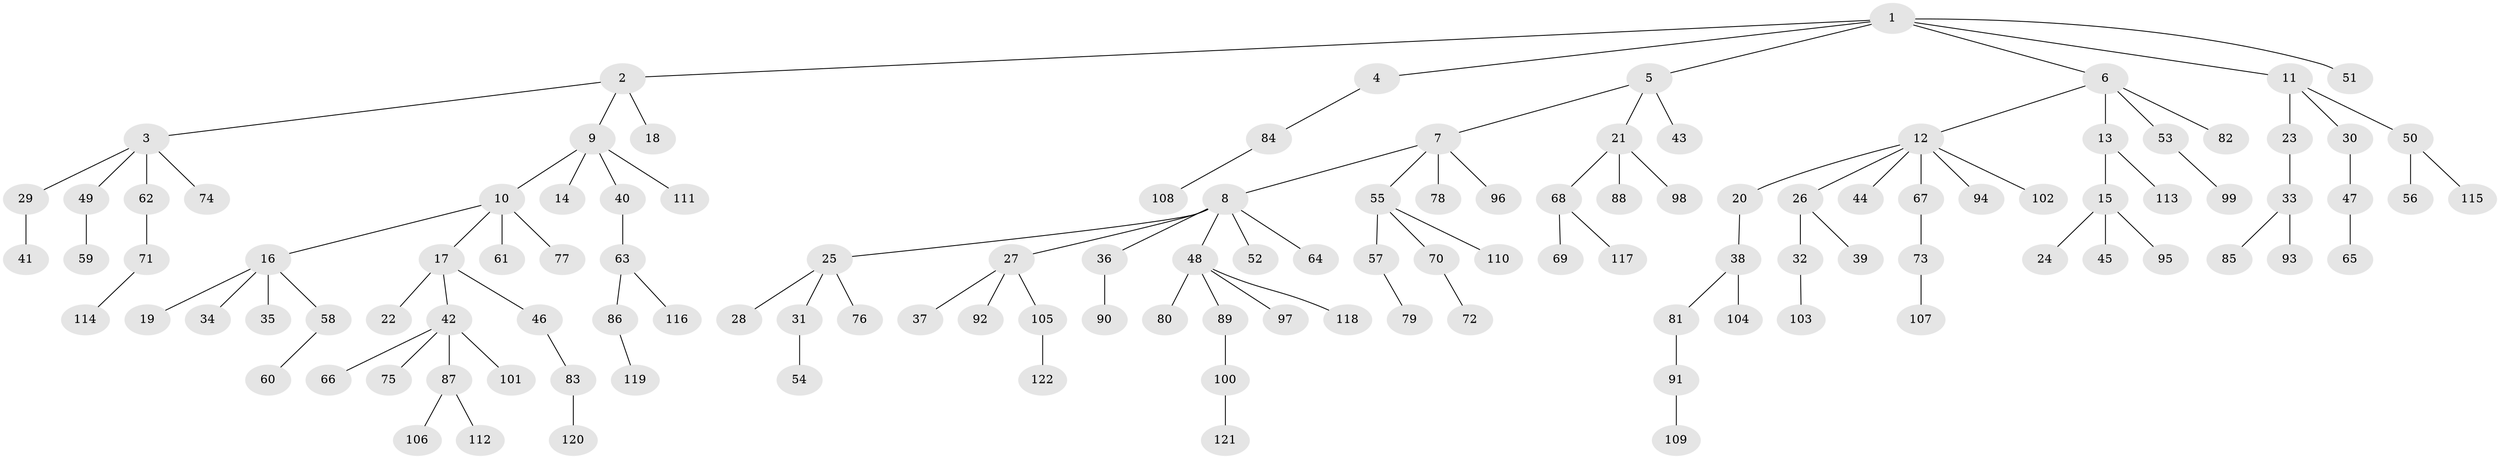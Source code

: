 // coarse degree distribution, {1: 0.7534246575342466, 2: 0.1780821917808219, 16: 0.0136986301369863, 4: 0.0273972602739726, 34: 0.0136986301369863, 5: 0.0136986301369863}
// Generated by graph-tools (version 1.1) at 2025/56/03/04/25 21:56:01]
// undirected, 122 vertices, 121 edges
graph export_dot {
graph [start="1"]
  node [color=gray90,style=filled];
  1;
  2;
  3;
  4;
  5;
  6;
  7;
  8;
  9;
  10;
  11;
  12;
  13;
  14;
  15;
  16;
  17;
  18;
  19;
  20;
  21;
  22;
  23;
  24;
  25;
  26;
  27;
  28;
  29;
  30;
  31;
  32;
  33;
  34;
  35;
  36;
  37;
  38;
  39;
  40;
  41;
  42;
  43;
  44;
  45;
  46;
  47;
  48;
  49;
  50;
  51;
  52;
  53;
  54;
  55;
  56;
  57;
  58;
  59;
  60;
  61;
  62;
  63;
  64;
  65;
  66;
  67;
  68;
  69;
  70;
  71;
  72;
  73;
  74;
  75;
  76;
  77;
  78;
  79;
  80;
  81;
  82;
  83;
  84;
  85;
  86;
  87;
  88;
  89;
  90;
  91;
  92;
  93;
  94;
  95;
  96;
  97;
  98;
  99;
  100;
  101;
  102;
  103;
  104;
  105;
  106;
  107;
  108;
  109;
  110;
  111;
  112;
  113;
  114;
  115;
  116;
  117;
  118;
  119;
  120;
  121;
  122;
  1 -- 2;
  1 -- 4;
  1 -- 5;
  1 -- 6;
  1 -- 11;
  1 -- 51;
  2 -- 3;
  2 -- 9;
  2 -- 18;
  3 -- 29;
  3 -- 49;
  3 -- 62;
  3 -- 74;
  4 -- 84;
  5 -- 7;
  5 -- 21;
  5 -- 43;
  6 -- 12;
  6 -- 13;
  6 -- 53;
  6 -- 82;
  7 -- 8;
  7 -- 55;
  7 -- 78;
  7 -- 96;
  8 -- 25;
  8 -- 27;
  8 -- 36;
  8 -- 48;
  8 -- 52;
  8 -- 64;
  9 -- 10;
  9 -- 14;
  9 -- 40;
  9 -- 111;
  10 -- 16;
  10 -- 17;
  10 -- 61;
  10 -- 77;
  11 -- 23;
  11 -- 30;
  11 -- 50;
  12 -- 20;
  12 -- 26;
  12 -- 44;
  12 -- 67;
  12 -- 94;
  12 -- 102;
  13 -- 15;
  13 -- 113;
  15 -- 24;
  15 -- 45;
  15 -- 95;
  16 -- 19;
  16 -- 34;
  16 -- 35;
  16 -- 58;
  17 -- 22;
  17 -- 42;
  17 -- 46;
  20 -- 38;
  21 -- 68;
  21 -- 88;
  21 -- 98;
  23 -- 33;
  25 -- 28;
  25 -- 31;
  25 -- 76;
  26 -- 32;
  26 -- 39;
  27 -- 37;
  27 -- 92;
  27 -- 105;
  29 -- 41;
  30 -- 47;
  31 -- 54;
  32 -- 103;
  33 -- 85;
  33 -- 93;
  36 -- 90;
  38 -- 81;
  38 -- 104;
  40 -- 63;
  42 -- 66;
  42 -- 75;
  42 -- 87;
  42 -- 101;
  46 -- 83;
  47 -- 65;
  48 -- 80;
  48 -- 89;
  48 -- 97;
  48 -- 118;
  49 -- 59;
  50 -- 56;
  50 -- 115;
  53 -- 99;
  55 -- 57;
  55 -- 70;
  55 -- 110;
  57 -- 79;
  58 -- 60;
  62 -- 71;
  63 -- 86;
  63 -- 116;
  67 -- 73;
  68 -- 69;
  68 -- 117;
  70 -- 72;
  71 -- 114;
  73 -- 107;
  81 -- 91;
  83 -- 120;
  84 -- 108;
  86 -- 119;
  87 -- 106;
  87 -- 112;
  89 -- 100;
  91 -- 109;
  100 -- 121;
  105 -- 122;
}
